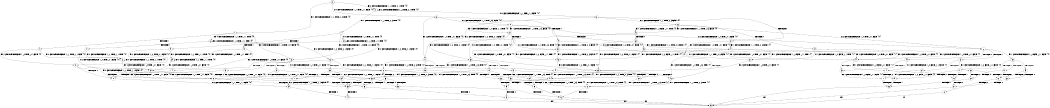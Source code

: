 digraph BCG {
size = "7, 10.5";
center = TRUE;
node [shape = circle];
0 [peripheries = 2];
0 -> 1 [label = "EX !1 !ATOMIC_EXCH_BRANCH (1, +1, TRUE, +0, 3, TRUE) !{0}"];
0 -> 2 [label = "EX !2 !ATOMIC_EXCH_BRANCH (1, +0, TRUE, +0, 1, TRUE) !{0}"];
0 -> 3 [label = "EX !0 !ATOMIC_EXCH_BRANCH (1, +1, TRUE, +1, 1, FALSE) !{0}"];
1 -> 4 [label = "TERMINATE !1"];
1 -> 5 [label = "EX !2 !ATOMIC_EXCH_BRANCH (1, +0, TRUE, +0, 1, FALSE) !{0}"];
1 -> 6 [label = "EX !0 !ATOMIC_EXCH_BRANCH (1, +1, TRUE, +1, 1, TRUE) !{0}"];
2 -> 7 [label = "EX !1 !ATOMIC_EXCH_BRANCH (1, +1, TRUE, +0, 3, TRUE) !{0}"];
2 -> 8 [label = "EX !0 !ATOMIC_EXCH_BRANCH (1, +1, TRUE, +1, 1, FALSE) !{0}"];
2 -> 2 [label = "EX !2 !ATOMIC_EXCH_BRANCH (1, +0, TRUE, +0, 1, TRUE) !{0}"];
3 -> 9 [label = "TERMINATE !0"];
3 -> 10 [label = "EX !1 !ATOMIC_EXCH_BRANCH (1, +1, TRUE, +0, 3, FALSE) !{0}"];
3 -> 11 [label = "EX !2 !ATOMIC_EXCH_BRANCH (1, +0, TRUE, +0, 1, FALSE) !{0}"];
4 -> 12 [label = "EX !2 !ATOMIC_EXCH_BRANCH (1, +0, TRUE, +0, 1, FALSE) !{0}"];
4 -> 13 [label = "EX !0 !ATOMIC_EXCH_BRANCH (1, +1, TRUE, +1, 1, TRUE) !{0}"];
5 -> 14 [label = "TERMINATE !1"];
5 -> 15 [label = "TERMINATE !2"];
5 -> 16 [label = "EX !0 !ATOMIC_EXCH_BRANCH (1, +1, TRUE, +1, 1, FALSE) !{0}"];
6 -> 17 [label = "TERMINATE !1"];
6 -> 18 [label = "EX !2 !ATOMIC_EXCH_BRANCH (1, +0, TRUE, +0, 1, FALSE) !{0}"];
6 -> 6 [label = "EX !0 !ATOMIC_EXCH_BRANCH (1, +1, TRUE, +1, 1, TRUE) !{0}"];
7 -> 19 [label = "TERMINATE !1"];
7 -> 20 [label = "EX !0 !ATOMIC_EXCH_BRANCH (1, +1, TRUE, +1, 1, TRUE) !{0}"];
7 -> 5 [label = "EX !2 !ATOMIC_EXCH_BRANCH (1, +0, TRUE, +0, 1, FALSE) !{0}"];
8 -> 21 [label = "TERMINATE !0"];
8 -> 22 [label = "EX !1 !ATOMIC_EXCH_BRANCH (1, +1, TRUE, +0, 3, FALSE) !{0}"];
8 -> 11 [label = "EX !2 !ATOMIC_EXCH_BRANCH (1, +0, TRUE, +0, 1, FALSE) !{0}"];
9 -> 23 [label = "EX !1 !ATOMIC_EXCH_BRANCH (1, +1, TRUE, +0, 3, FALSE) !{1}"];
9 -> 24 [label = "EX !2 !ATOMIC_EXCH_BRANCH (1, +0, TRUE, +0, 1, FALSE) !{1}"];
10 -> 25 [label = "TERMINATE !0"];
10 -> 26 [label = "EX !2 !ATOMIC_EXCH_BRANCH (1, +0, TRUE, +0, 1, FALSE) !{0}"];
10 -> 27 [label = "EX !1 !ATOMIC_EXCH_BRANCH (1, +0, FALSE, +1, 1, TRUE) !{0}"];
11 -> 28 [label = "TERMINATE !2"];
11 -> 29 [label = "TERMINATE !0"];
11 -> 16 [label = "EX !1 !ATOMIC_EXCH_BRANCH (1, +1, TRUE, +0, 3, TRUE) !{0}"];
12 -> 30 [label = "TERMINATE !2"];
12 -> 31 [label = "EX !0 !ATOMIC_EXCH_BRANCH (1, +1, TRUE, +1, 1, FALSE) !{0}"];
13 -> 32 [label = "EX !2 !ATOMIC_EXCH_BRANCH (1, +0, TRUE, +0, 1, FALSE) !{0}"];
13 -> 13 [label = "EX !0 !ATOMIC_EXCH_BRANCH (1, +1, TRUE, +1, 1, TRUE) !{0}"];
14 -> 30 [label = "TERMINATE !2"];
14 -> 31 [label = "EX !0 !ATOMIC_EXCH_BRANCH (1, +1, TRUE, +1, 1, FALSE) !{0}"];
15 -> 30 [label = "TERMINATE !1"];
15 -> 33 [label = "EX !0 !ATOMIC_EXCH_BRANCH (1, +1, TRUE, +1, 1, FALSE) !{0}"];
16 -> 34 [label = "TERMINATE !1"];
16 -> 35 [label = "TERMINATE !2"];
16 -> 36 [label = "TERMINATE !0"];
17 -> 32 [label = "EX !2 !ATOMIC_EXCH_BRANCH (1, +0, TRUE, +0, 1, FALSE) !{0}"];
17 -> 13 [label = "EX !0 !ATOMIC_EXCH_BRANCH (1, +1, TRUE, +1, 1, TRUE) !{0}"];
18 -> 37 [label = "TERMINATE !1"];
18 -> 38 [label = "TERMINATE !2"];
18 -> 16 [label = "EX !0 !ATOMIC_EXCH_BRANCH (1, +1, TRUE, +1, 1, FALSE) !{0}"];
19 -> 39 [label = "EX !0 !ATOMIC_EXCH_BRANCH (1, +1, TRUE, +1, 1, TRUE) !{0}"];
19 -> 12 [label = "EX !2 !ATOMIC_EXCH_BRANCH (1, +0, TRUE, +0, 1, FALSE) !{0}"];
20 -> 40 [label = "TERMINATE !1"];
20 -> 18 [label = "EX !2 !ATOMIC_EXCH_BRANCH (1, +0, TRUE, +0, 1, FALSE) !{0}"];
20 -> 20 [label = "EX !0 !ATOMIC_EXCH_BRANCH (1, +1, TRUE, +1, 1, TRUE) !{0}"];
21 -> 41 [label = "EX !1 !ATOMIC_EXCH_BRANCH (1, +1, TRUE, +0, 3, FALSE) !{1}"];
21 -> 24 [label = "EX !2 !ATOMIC_EXCH_BRANCH (1, +0, TRUE, +0, 1, FALSE) !{1}"];
22 -> 42 [label = "TERMINATE !0"];
22 -> 26 [label = "EX !2 !ATOMIC_EXCH_BRANCH (1, +0, TRUE, +0, 1, FALSE) !{0}"];
22 -> 43 [label = "EX !1 !ATOMIC_EXCH_BRANCH (1, +0, FALSE, +1, 1, TRUE) !{0}"];
23 -> 44 [label = "EX !2 !ATOMIC_EXCH_BRANCH (1, +0, TRUE, +0, 1, FALSE) !{1}"];
23 -> 45 [label = "EX !1 !ATOMIC_EXCH_BRANCH (1, +0, FALSE, +1, 1, TRUE) !{1}"];
24 -> 46 [label = "TERMINATE !2"];
24 -> 47 [label = "EX !1 !ATOMIC_EXCH_BRANCH (1, +1, TRUE, +0, 3, TRUE) !{1}"];
25 -> 44 [label = "EX !2 !ATOMIC_EXCH_BRANCH (1, +0, TRUE, +0, 1, FALSE) !{1}"];
25 -> 45 [label = "EX !1 !ATOMIC_EXCH_BRANCH (1, +0, FALSE, +1, 1, TRUE) !{1}"];
26 -> 48 [label = "TERMINATE !2"];
26 -> 49 [label = "TERMINATE !0"];
26 -> 50 [label = "EX !1 !ATOMIC_EXCH_BRANCH (1, +0, FALSE, +1, 1, FALSE) !{0}"];
27 -> 51 [label = "TERMINATE !0"];
27 -> 52 [label = "EX !2 !ATOMIC_EXCH_BRANCH (1, +0, TRUE, +0, 1, FALSE) !{0}"];
27 -> 10 [label = "EX !1 !ATOMIC_EXCH_BRANCH (1, +1, TRUE, +0, 3, FALSE) !{0}"];
28 -> 53 [label = "TERMINATE !0"];
28 -> 33 [label = "EX !1 !ATOMIC_EXCH_BRANCH (1, +1, TRUE, +0, 3, TRUE) !{0}"];
29 -> 46 [label = "TERMINATE !2"];
29 -> 47 [label = "EX !1 !ATOMIC_EXCH_BRANCH (1, +1, TRUE, +0, 3, TRUE) !{1}"];
30 -> 54 [label = "EX !0 !ATOMIC_EXCH_BRANCH (1, +1, TRUE, +1, 1, FALSE) !{0}"];
31 -> 55 [label = "TERMINATE !2"];
31 -> 56 [label = "TERMINATE !0"];
32 -> 57 [label = "TERMINATE !2"];
32 -> 31 [label = "EX !0 !ATOMIC_EXCH_BRANCH (1, +1, TRUE, +1, 1, FALSE) !{0}"];
33 -> 55 [label = "TERMINATE !1"];
33 -> 58 [label = "TERMINATE !0"];
34 -> 55 [label = "TERMINATE !2"];
34 -> 56 [label = "TERMINATE !0"];
35 -> 55 [label = "TERMINATE !1"];
35 -> 58 [label = "TERMINATE !0"];
36 -> 59 [label = "TERMINATE !1"];
36 -> 60 [label = "TERMINATE !2"];
37 -> 57 [label = "TERMINATE !2"];
37 -> 31 [label = "EX !0 !ATOMIC_EXCH_BRANCH (1, +1, TRUE, +1, 1, FALSE) !{0}"];
38 -> 57 [label = "TERMINATE !1"];
38 -> 33 [label = "EX !0 !ATOMIC_EXCH_BRANCH (1, +1, TRUE, +1, 1, FALSE) !{0}"];
39 -> 32 [label = "EX !2 !ATOMIC_EXCH_BRANCH (1, +0, TRUE, +0, 1, FALSE) !{0}"];
39 -> 39 [label = "EX !0 !ATOMIC_EXCH_BRANCH (1, +1, TRUE, +1, 1, TRUE) !{0}"];
40 -> 32 [label = "EX !2 !ATOMIC_EXCH_BRANCH (1, +0, TRUE, +0, 1, FALSE) !{0}"];
40 -> 39 [label = "EX !0 !ATOMIC_EXCH_BRANCH (1, +1, TRUE, +1, 1, TRUE) !{0}"];
41 -> 44 [label = "EX !2 !ATOMIC_EXCH_BRANCH (1, +0, TRUE, +0, 1, FALSE) !{1}"];
41 -> 61 [label = "EX !1 !ATOMIC_EXCH_BRANCH (1, +0, FALSE, +1, 1, TRUE) !{1}"];
42 -> 44 [label = "EX !2 !ATOMIC_EXCH_BRANCH (1, +0, TRUE, +0, 1, FALSE) !{1}"];
42 -> 61 [label = "EX !1 !ATOMIC_EXCH_BRANCH (1, +0, FALSE, +1, 1, TRUE) !{1}"];
43 -> 62 [label = "TERMINATE !0"];
43 -> 52 [label = "EX !2 !ATOMIC_EXCH_BRANCH (1, +0, TRUE, +0, 1, FALSE) !{0}"];
43 -> 22 [label = "EX !1 !ATOMIC_EXCH_BRANCH (1, +1, TRUE, +0, 3, FALSE) !{0}"];
44 -> 63 [label = "TERMINATE !2"];
44 -> 64 [label = "EX !1 !ATOMIC_EXCH_BRANCH (1, +0, FALSE, +1, 1, FALSE) !{1}"];
45 -> 65 [label = "EX !2 !ATOMIC_EXCH_BRANCH (1, +0, TRUE, +0, 1, FALSE) !{1}"];
45 -> 23 [label = "EX !1 !ATOMIC_EXCH_BRANCH (1, +1, TRUE, +0, 3, FALSE) !{1}"];
46 -> 66 [label = "EX !1 !ATOMIC_EXCH_BRANCH (1, +1, TRUE, +0, 3, TRUE) !{1}"];
47 -> 59 [label = "TERMINATE !1"];
47 -> 60 [label = "TERMINATE !2"];
48 -> 67 [label = "TERMINATE !0"];
48 -> 68 [label = "EX !1 !ATOMIC_EXCH_BRANCH (1, +0, FALSE, +1, 1, FALSE) !{0}"];
49 -> 63 [label = "TERMINATE !2"];
49 -> 64 [label = "EX !1 !ATOMIC_EXCH_BRANCH (1, +0, FALSE, +1, 1, FALSE) !{1}"];
50 -> 69 [label = "TERMINATE !1"];
50 -> 70 [label = "TERMINATE !2"];
50 -> 71 [label = "TERMINATE !0"];
51 -> 65 [label = "EX !2 !ATOMIC_EXCH_BRANCH (1, +0, TRUE, +0, 1, FALSE) !{1}"];
51 -> 23 [label = "EX !1 !ATOMIC_EXCH_BRANCH (1, +1, TRUE, +0, 3, FALSE) !{1}"];
52 -> 72 [label = "TERMINATE !2"];
52 -> 73 [label = "TERMINATE !0"];
52 -> 16 [label = "EX !1 !ATOMIC_EXCH_BRANCH (1, +1, TRUE, +0, 3, TRUE) !{0}"];
53 -> 66 [label = "EX !1 !ATOMIC_EXCH_BRANCH (1, +1, TRUE, +0, 3, TRUE) !{1}"];
54 -> 74 [label = "TERMINATE !0"];
55 -> 74 [label = "TERMINATE !0"];
56 -> 75 [label = "TERMINATE !2"];
57 -> 54 [label = "EX !0 !ATOMIC_EXCH_BRANCH (1, +1, TRUE, +1, 1, FALSE) !{0}"];
58 -> 76 [label = "TERMINATE !1"];
59 -> 75 [label = "TERMINATE !2"];
60 -> 76 [label = "TERMINATE !1"];
61 -> 65 [label = "EX !2 !ATOMIC_EXCH_BRANCH (1, +0, TRUE, +0, 1, FALSE) !{1}"];
61 -> 41 [label = "EX !1 !ATOMIC_EXCH_BRANCH (1, +1, TRUE, +0, 3, FALSE) !{1}"];
62 -> 65 [label = "EX !2 !ATOMIC_EXCH_BRANCH (1, +0, TRUE, +0, 1, FALSE) !{1}"];
62 -> 41 [label = "EX !1 !ATOMIC_EXCH_BRANCH (1, +1, TRUE, +0, 3, FALSE) !{1}"];
63 -> 77 [label = "EX !1 !ATOMIC_EXCH_BRANCH (1, +0, FALSE, +1, 1, FALSE) !{1}"];
64 -> 78 [label = "TERMINATE !1"];
64 -> 79 [label = "TERMINATE !2"];
65 -> 80 [label = "TERMINATE !2"];
65 -> 47 [label = "EX !1 !ATOMIC_EXCH_BRANCH (1, +1, TRUE, +0, 3, TRUE) !{1}"];
66 -> 76 [label = "TERMINATE !1"];
67 -> 77 [label = "EX !1 !ATOMIC_EXCH_BRANCH (1, +0, FALSE, +1, 1, FALSE) !{1}"];
68 -> 81 [label = "TERMINATE !1"];
68 -> 82 [label = "TERMINATE !0"];
69 -> 81 [label = "TERMINATE !2"];
69 -> 83 [label = "TERMINATE !0"];
70 -> 81 [label = "TERMINATE !1"];
70 -> 82 [label = "TERMINATE !0"];
71 -> 78 [label = "TERMINATE !1"];
71 -> 79 [label = "TERMINATE !2"];
72 -> 84 [label = "TERMINATE !0"];
72 -> 33 [label = "EX !1 !ATOMIC_EXCH_BRANCH (1, +1, TRUE, +0, 3, TRUE) !{0}"];
73 -> 80 [label = "TERMINATE !2"];
73 -> 47 [label = "EX !1 !ATOMIC_EXCH_BRANCH (1, +1, TRUE, +0, 3, TRUE) !{1}"];
74 -> 85 [label = "exit"];
75 -> 85 [label = "exit"];
76 -> 85 [label = "exit"];
77 -> 86 [label = "TERMINATE !1"];
78 -> 87 [label = "TERMINATE !2"];
79 -> 86 [label = "TERMINATE !1"];
80 -> 66 [label = "EX !1 !ATOMIC_EXCH_BRANCH (1, +1, TRUE, +0, 3, TRUE) !{1}"];
81 -> 88 [label = "TERMINATE !0"];
82 -> 86 [label = "TERMINATE !1"];
83 -> 87 [label = "TERMINATE !2"];
84 -> 66 [label = "EX !1 !ATOMIC_EXCH_BRANCH (1, +1, TRUE, +0, 3, TRUE) !{1}"];
86 -> 85 [label = "exit"];
87 -> 85 [label = "exit"];
88 -> 85 [label = "exit"];
}
